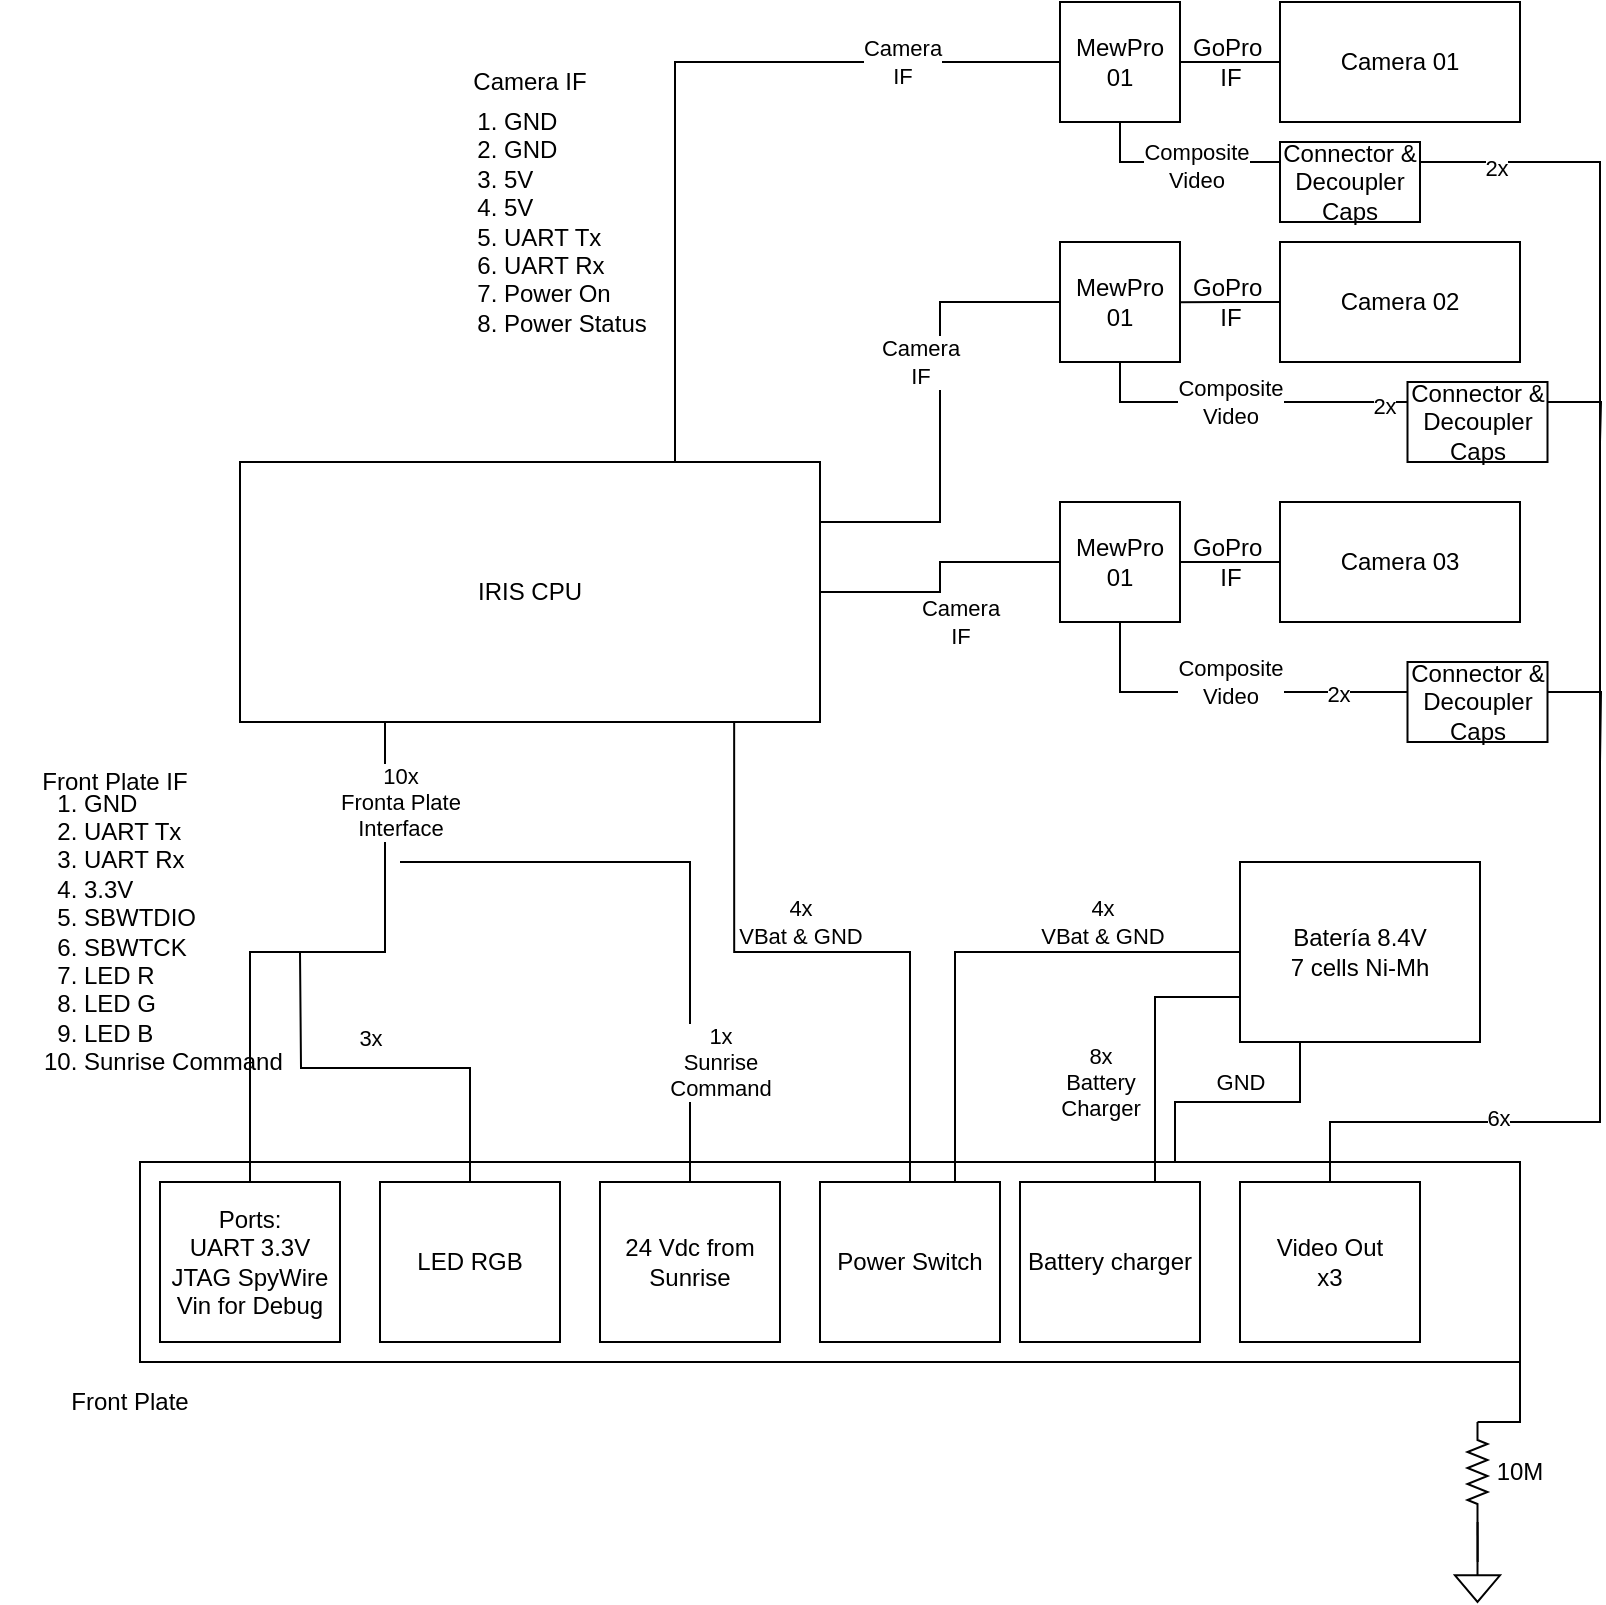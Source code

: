 <mxfile version="14.4.3" type="device"><diagram id="aG07aOSPB5FOVcd-KRWN" name="Page-1"><mxGraphModel dx="1422" dy="942" grid="1" gridSize="10" guides="1" tooltips="1" connect="1" arrows="1" fold="1" page="1" pageScale="1" pageWidth="827" pageHeight="1169" math="0" shadow="0"><root><mxCell id="0"/><mxCell id="1" parent="0"/><mxCell id="qnO0M9vhLuhcUMvix3AC-12" value="" style="rounded=0;whiteSpace=wrap;html=1;" parent="1" vertex="1"><mxGeometry x="70" y="690" width="690" height="100" as="geometry"/></mxCell><mxCell id="qnO0M9vhLuhcUMvix3AC-1" value="IRIS CPU" style="rounded=0;whiteSpace=wrap;html=1;" parent="1" vertex="1"><mxGeometry x="120" y="340" width="290" height="130" as="geometry"/></mxCell><mxCell id="qnO0M9vhLuhcUMvix3AC-55" style="edgeStyle=orthogonalEdgeStyle;rounded=0;orthogonalLoop=1;jettySize=auto;html=1;exitX=0;exitY=0.5;exitDx=0;exitDy=0;entryX=1;entryY=0.5;entryDx=0;entryDy=0;endArrow=none;endFill=0;" parent="1" source="qnO0M9vhLuhcUMvix3AC-3" target="qnO0M9vhLuhcUMvix3AC-54" edge="1"><mxGeometry relative="1" as="geometry"/></mxCell><mxCell id="qnO0M9vhLuhcUMvix3AC-3" value="Camera 01" style="rounded=0;whiteSpace=wrap;html=1;" parent="1" vertex="1"><mxGeometry x="640" y="110" width="120" height="60" as="geometry"/></mxCell><mxCell id="qnO0M9vhLuhcUMvix3AC-74" style="edgeStyle=orthogonalEdgeStyle;rounded=0;orthogonalLoop=1;jettySize=auto;html=1;entryX=0.979;entryY=0.503;entryDx=0;entryDy=0;entryPerimeter=0;endArrow=none;endFill=0;" parent="1" source="qnO0M9vhLuhcUMvix3AC-4" target="qnO0M9vhLuhcUMvix3AC-68" edge="1"><mxGeometry relative="1" as="geometry"/></mxCell><mxCell id="qnO0M9vhLuhcUMvix3AC-4" value="Camera 02" style="rounded=0;whiteSpace=wrap;html=1;" parent="1" vertex="1"><mxGeometry x="640" y="230" width="120" height="60" as="geometry"/></mxCell><mxCell id="qnO0M9vhLuhcUMvix3AC-76" style="edgeStyle=orthogonalEdgeStyle;rounded=0;orthogonalLoop=1;jettySize=auto;html=1;entryX=1;entryY=0.5;entryDx=0;entryDy=0;endArrow=none;endFill=0;" parent="1" source="qnO0M9vhLuhcUMvix3AC-5" target="qnO0M9vhLuhcUMvix3AC-70" edge="1"><mxGeometry relative="1" as="geometry"/></mxCell><mxCell id="qnO0M9vhLuhcUMvix3AC-5" value="Camera 03" style="rounded=0;whiteSpace=wrap;html=1;" parent="1" vertex="1"><mxGeometry x="640" y="360" width="120" height="60" as="geometry"/></mxCell><mxCell id="qnO0M9vhLuhcUMvix3AC-17" style="edgeStyle=orthogonalEdgeStyle;rounded=0;orthogonalLoop=1;jettySize=auto;html=1;exitX=0;exitY=0.5;exitDx=0;exitDy=0;entryX=0.75;entryY=0;entryDx=0;entryDy=0;endArrow=none;endFill=0;" parent="1" source="qnO0M9vhLuhcUMvix3AC-6" target="qnO0M9vhLuhcUMvix3AC-11" edge="1"><mxGeometry relative="1" as="geometry"/></mxCell><mxCell id="qnO0M9vhLuhcUMvix3AC-21" value="4x&lt;br&gt;VBat &amp;amp; GND" style="edgeLabel;html=1;align=center;verticalAlign=middle;resizable=0;points=[];" parent="qnO0M9vhLuhcUMvix3AC-17" vertex="1" connectable="0"><mxGeometry x="-0.32" y="2" relative="1" as="geometry"><mxPoint x="18" y="-17" as="offset"/></mxGeometry></mxCell><mxCell id="qnO0M9vhLuhcUMvix3AC-63" style="edgeStyle=orthogonalEdgeStyle;rounded=0;orthogonalLoop=1;jettySize=auto;html=1;exitX=0.25;exitY=1;exitDx=0;exitDy=0;entryX=0.75;entryY=0;entryDx=0;entryDy=0;endArrow=none;endFill=0;" parent="1" source="qnO0M9vhLuhcUMvix3AC-6" target="qnO0M9vhLuhcUMvix3AC-12" edge="1"><mxGeometry relative="1" as="geometry"/></mxCell><mxCell id="qnO0M9vhLuhcUMvix3AC-64" value="GND" style="edgeLabel;html=1;align=center;verticalAlign=middle;resizable=0;points=[];" parent="qnO0M9vhLuhcUMvix3AC-63" vertex="1" connectable="0"><mxGeometry x="-0.292" y="1" relative="1" as="geometry"><mxPoint x="-16.67" y="-11" as="offset"/></mxGeometry></mxCell><mxCell id="qnO0M9vhLuhcUMvix3AC-6" value="Batería 8.4V&lt;br&gt;7 cells Ni-Mh" style="rounded=0;whiteSpace=wrap;html=1;" parent="1" vertex="1"><mxGeometry x="620" y="540" width="120" height="90" as="geometry"/></mxCell><mxCell id="qnO0M9vhLuhcUMvix3AC-24" value="" style="edgeStyle=orthogonalEdgeStyle;rounded=0;orthogonalLoop=1;jettySize=auto;html=1;exitX=0.5;exitY=0;exitDx=0;exitDy=0;entryX=0.25;entryY=1;entryDx=0;entryDy=0;endArrow=none;endFill=0;" parent="1" source="qnO0M9vhLuhcUMvix3AC-8" target="qnO0M9vhLuhcUMvix3AC-1" edge="1"><mxGeometry x="0.396" y="-83" relative="1" as="geometry"><mxPoint as="offset"/></mxGeometry></mxCell><mxCell id="qnO0M9vhLuhcUMvix3AC-25" value="10x&lt;br&gt;Fronta Plate&lt;br&gt;Interface" style="edgeLabel;html=1;align=center;verticalAlign=middle;resizable=0;points=[];" parent="qnO0M9vhLuhcUMvix3AC-24" vertex="1" connectable="0"><mxGeometry x="-0.41" y="-5" relative="1" as="geometry"><mxPoint x="70" y="-102" as="offset"/></mxGeometry></mxCell><mxCell id="qnO0M9vhLuhcUMvix3AC-8" value="Ports: &lt;br&gt;UART 3.3V &lt;br&gt;JTAG SpyWire&lt;br&gt;Vin for Debug" style="rounded=0;whiteSpace=wrap;html=1;" parent="1" vertex="1"><mxGeometry x="80" y="700" width="90" height="80" as="geometry"/></mxCell><mxCell id="qnO0M9vhLuhcUMvix3AC-23" style="edgeStyle=orthogonalEdgeStyle;rounded=0;orthogonalLoop=1;jettySize=auto;html=1;exitX=0.5;exitY=0;exitDx=0;exitDy=0;endArrow=none;endFill=0;" parent="1" source="qnO0M9vhLuhcUMvix3AC-9" edge="1"><mxGeometry relative="1" as="geometry"><mxPoint x="150" y="585" as="targetPoint"/></mxGeometry></mxCell><mxCell id="qnO0M9vhLuhcUMvix3AC-26" value="3x" style="edgeLabel;html=1;align=center;verticalAlign=middle;resizable=0;points=[];" parent="qnO0M9vhLuhcUMvix3AC-23" vertex="1" connectable="0"><mxGeometry x="-0.09" y="-1" relative="1" as="geometry"><mxPoint x="-16" y="-14" as="offset"/></mxGeometry></mxCell><mxCell id="qnO0M9vhLuhcUMvix3AC-9" value="LED RGB" style="rounded=0;whiteSpace=wrap;html=1;" parent="1" vertex="1"><mxGeometry x="190" y="700" width="90" height="80" as="geometry"/></mxCell><mxCell id="qnO0M9vhLuhcUMvix3AC-19" style="edgeStyle=orthogonalEdgeStyle;rounded=0;orthogonalLoop=1;jettySize=auto;html=1;exitX=0.75;exitY=0;exitDx=0;exitDy=0;entryX=0;entryY=0.75;entryDx=0;entryDy=0;endArrow=none;endFill=0;" parent="1" source="qnO0M9vhLuhcUMvix3AC-10" target="qnO0M9vhLuhcUMvix3AC-6" edge="1"><mxGeometry relative="1" as="geometry"/></mxCell><mxCell id="qnO0M9vhLuhcUMvix3AC-20" value="8x&lt;br&gt;Battery &lt;br&gt;Charger" style="edgeLabel;html=1;align=center;verticalAlign=middle;resizable=0;points=[];" parent="qnO0M9vhLuhcUMvix3AC-19" vertex="1" connectable="0"><mxGeometry x="-0.475" relative="1" as="geometry"><mxPoint x="-27.5" y="-15" as="offset"/></mxGeometry></mxCell><mxCell id="qnO0M9vhLuhcUMvix3AC-10" value="Battery charger" style="rounded=0;whiteSpace=wrap;html=1;" parent="1" vertex="1"><mxGeometry x="510" y="700" width="90" height="80" as="geometry"/></mxCell><mxCell id="qnO0M9vhLuhcUMvix3AC-18" style="edgeStyle=orthogonalEdgeStyle;rounded=0;orthogonalLoop=1;jettySize=auto;html=1;exitX=0.5;exitY=0;exitDx=0;exitDy=0;entryX=0.852;entryY=1.004;entryDx=0;entryDy=0;entryPerimeter=0;endArrow=none;endFill=0;" parent="1" source="qnO0M9vhLuhcUMvix3AC-11" target="qnO0M9vhLuhcUMvix3AC-1" edge="1"><mxGeometry relative="1" as="geometry"/></mxCell><mxCell id="qnO0M9vhLuhcUMvix3AC-22" value="&lt;span style=&quot;color: rgba(0 , 0 , 0 , 0) ; font-family: monospace ; font-size: 0px ; background-color: rgb(248 , 249 , 250)&quot;&gt;1%3CmxGraphModel%3E%3Croot%3E%3CmxCell%20id%3D%220%22%2F%3E%3CmxCell%20id%3D%221%22%20parent%3D%220%22%2F%3E%3CmxCell%20id%3D%222%22%20value%3D%221x%26lt%3Bbr%26gt%3BVBat%22%20style%3D%22edgeLabel%3Bhtml%3D1%3Balign%3Dcenter%3BverticalAlign%3Dmiddle%3Bresizable%3D0%3Bpoints%3D%5B%5D%3B%22%20vertex%3D%221%22%20connectable%3D%220%22%20parent%3D%221%22%3E%3CmxGeometry%20x%3D%22550%22%20y%3D%22570%22%20as%3D%22geometry%22%2F%3E%3C%2FmxCell%3E%3C%2Froot%3E%3C%2FmxGraphModel%3E&lt;/span&gt;&lt;span style=&quot;color: rgba(0 , 0 , 0 , 0) ; font-family: monospace ; font-size: 0px ; background-color: rgb(248 , 249 , 250)&quot;&gt;%3CmxGraphModel%3E%3Croot%3E%3CmxCell%20id%3D%220%22%2F%3E%3CmxCell%20id%3D%221%22%20parent%3D%220%22%2F%3E%3CmxCell%20id%3D%222%22%20value%3D%221x%26lt%3Bbr%26gt%3BVBat%22%20style%3D%22edgeLabel%3Bhtml%3D1%3Balign%3Dcenter%3BverticalAlign%3Dmiddle%3Bresizable%3D0%3Bpoints%3D%5B%5D%3B%22%20vertex%3D%221%22%20connectable%3D%220%22%20parent%3D%221%22%3E%3CmxGeometry%20x%3D%22550%22%20y%3D%22570%22%20as%3D%22geometry%22%2F%3E%3C%2FmxCell%3E%3C%2Froot%3E%3C%2FmxGraphModel%3E1x VBat&lt;/span&gt;" style="edgeLabel;html=1;align=center;verticalAlign=middle;resizable=0;points=[];" parent="qnO0M9vhLuhcUMvix3AC-18" vertex="1" connectable="0"><mxGeometry x="0.155" y="-1" relative="1" as="geometry"><mxPoint x="43" y="-14" as="offset"/></mxGeometry></mxCell><mxCell id="qnO0M9vhLuhcUMvix3AC-49" value="4x&lt;br&gt;VBat &amp;amp; GND" style="edgeLabel;html=1;align=center;verticalAlign=middle;resizable=0;points=[];" parent="qnO0M9vhLuhcUMvix3AC-18" vertex="1" connectable="0"><mxGeometry x="-0.078" y="3" relative="1" as="geometry"><mxPoint x="-24" y="-18" as="offset"/></mxGeometry></mxCell><mxCell id="qnO0M9vhLuhcUMvix3AC-11" value="Power Switch" style="rounded=0;whiteSpace=wrap;html=1;" parent="1" vertex="1"><mxGeometry x="410" y="700" width="90" height="80" as="geometry"/></mxCell><mxCell id="qnO0M9vhLuhcUMvix3AC-13" value="Front Plate" style="text;html=1;strokeColor=none;fillColor=none;align=center;verticalAlign=middle;whiteSpace=wrap;rounded=0;" parent="1" vertex="1"><mxGeometry x="25" y="800" width="80" height="20" as="geometry"/></mxCell><mxCell id="qnO0M9vhLuhcUMvix3AC-29" value="1x&lt;br&gt;Sunrise&lt;br&gt;Command" style="edgeStyle=orthogonalEdgeStyle;rounded=0;orthogonalLoop=1;jettySize=auto;html=1;exitX=0.5;exitY=0;exitDx=0;exitDy=0;endArrow=none;endFill=0;" parent="1" source="qnO0M9vhLuhcUMvix3AC-28" edge="1"><mxGeometry x="-0.607" y="-15" relative="1" as="geometry"><mxPoint x="200" y="540" as="targetPoint"/><Array as="points"><mxPoint x="345" y="540"/></Array><mxPoint as="offset"/></mxGeometry></mxCell><mxCell id="qnO0M9vhLuhcUMvix3AC-28" value="24 Vdc from Sunrise" style="rounded=0;whiteSpace=wrap;html=1;" parent="1" vertex="1"><mxGeometry x="300" y="700" width="90" height="80" as="geometry"/></mxCell><mxCell id="qnO0M9vhLuhcUMvix3AC-45" value="" style="pointerEvents=1;verticalLabelPosition=bottom;shadow=0;dashed=0;align=center;html=1;verticalAlign=top;shape=mxgraph.electrical.signal_sources.signal_ground;" parent="1" vertex="1"><mxGeometry x="727.5" y="890" width="22.5" height="20" as="geometry"/></mxCell><mxCell id="qnO0M9vhLuhcUMvix3AC-47" style="edgeStyle=orthogonalEdgeStyle;rounded=0;orthogonalLoop=1;jettySize=auto;html=1;exitX=1;exitY=0.5;exitDx=0;exitDy=0;exitPerimeter=0;endArrow=none;endFill=0;" parent="1" source="qnO0M9vhLuhcUMvix3AC-46" target="qnO0M9vhLuhcUMvix3AC-45" edge="1"><mxGeometry relative="1" as="geometry"/></mxCell><mxCell id="qnO0M9vhLuhcUMvix3AC-48" style="edgeStyle=orthogonalEdgeStyle;rounded=0;orthogonalLoop=1;jettySize=auto;html=1;exitX=0;exitY=0.5;exitDx=0;exitDy=0;exitPerimeter=0;entryX=1;entryY=1;entryDx=0;entryDy=0;endArrow=none;endFill=0;" parent="1" source="qnO0M9vhLuhcUMvix3AC-46" target="qnO0M9vhLuhcUMvix3AC-12" edge="1"><mxGeometry relative="1" as="geometry"/></mxCell><mxCell id="qnO0M9vhLuhcUMvix3AC-61" value="" style="edgeStyle=orthogonalEdgeStyle;rounded=0;orthogonalLoop=1;jettySize=auto;html=1;endArrow=none;endFill=0;" parent="1" source="qnO0M9vhLuhcUMvix3AC-46" target="qnO0M9vhLuhcUMvix3AC-45" edge="1"><mxGeometry relative="1" as="geometry"/></mxCell><mxCell id="qnO0M9vhLuhcUMvix3AC-46" value="" style="pointerEvents=1;verticalLabelPosition=bottom;shadow=0;dashed=0;align=center;html=1;verticalAlign=top;shape=mxgraph.electrical.resistors.resistor_2;direction=south;" parent="1" vertex="1"><mxGeometry x="733.75" y="820" width="10" height="50" as="geometry"/></mxCell><mxCell id="qnO0M9vhLuhcUMvix3AC-57" style="edgeStyle=orthogonalEdgeStyle;rounded=0;orthogonalLoop=1;jettySize=auto;html=1;exitX=0;exitY=0.5;exitDx=0;exitDy=0;entryX=0.75;entryY=0;entryDx=0;entryDy=0;endArrow=none;endFill=0;" parent="1" source="qnO0M9vhLuhcUMvix3AC-54" target="qnO0M9vhLuhcUMvix3AC-1" edge="1"><mxGeometry relative="1" as="geometry"/></mxCell><mxCell id="qnO0M9vhLuhcUMvix3AC-58" value="Camera&lt;br&gt;IF" style="edgeLabel;html=1;align=center;verticalAlign=middle;resizable=0;points=[];" parent="qnO0M9vhLuhcUMvix3AC-57" vertex="1" connectable="0"><mxGeometry x="-0.476" y="1" relative="1" as="geometry"><mxPoint x="23.43" y="-1" as="offset"/></mxGeometry></mxCell><mxCell id="qnO0M9vhLuhcUMvix3AC-66" style="edgeStyle=orthogonalEdgeStyle;rounded=0;orthogonalLoop=1;jettySize=auto;html=1;exitX=0.5;exitY=1;exitDx=0;exitDy=0;endArrow=none;endFill=0;" parent="1" source="qnO0M9vhLuhcUMvix3AC-54" target="qnO0M9vhLuhcUMvix3AC-65" edge="1"><mxGeometry relative="1" as="geometry"><Array as="points"><mxPoint x="560" y="190"/><mxPoint x="800" y="190"/><mxPoint x="800" y="670"/><mxPoint x="665" y="670"/></Array></mxGeometry></mxCell><mxCell id="qnO0M9vhLuhcUMvix3AC-67" value="Composite &lt;br&gt;Video" style="edgeLabel;html=1;align=center;verticalAlign=middle;resizable=0;points=[];" parent="qnO0M9vhLuhcUMvix3AC-66" vertex="1" connectable="0"><mxGeometry x="-0.873" y="-2" relative="1" as="geometry"><mxPoint as="offset"/></mxGeometry></mxCell><mxCell id="qnO0M9vhLuhcUMvix3AC-81" value="2x" style="edgeLabel;html=1;align=center;verticalAlign=middle;resizable=0;points=[];" parent="qnO0M9vhLuhcUMvix3AC-66" vertex="1" connectable="0"><mxGeometry x="-0.54" y="-3" relative="1" as="geometry"><mxPoint as="offset"/></mxGeometry></mxCell><mxCell id="qnO0M9vhLuhcUMvix3AC-82" value="6x" style="edgeLabel;html=1;align=center;verticalAlign=middle;resizable=0;points=[];" parent="qnO0M9vhLuhcUMvix3AC-66" vertex="1" connectable="0"><mxGeometry x="0.748" y="-2" relative="1" as="geometry"><mxPoint as="offset"/></mxGeometry></mxCell><mxCell id="qnO0M9vhLuhcUMvix3AC-54" value="MewPro 01" style="rounded=0;whiteSpace=wrap;html=1;" parent="1" vertex="1"><mxGeometry x="530" y="110" width="60" height="60" as="geometry"/></mxCell><mxCell id="qnO0M9vhLuhcUMvix3AC-56" value="GoPro&amp;nbsp;&lt;br&gt;IF" style="text;html=1;align=center;verticalAlign=middle;resizable=0;points=[];autosize=1;" parent="1" vertex="1"><mxGeometry x="590" y="125" width="50" height="30" as="geometry"/></mxCell><mxCell id="qnO0M9vhLuhcUMvix3AC-60" value="&lt;ol&gt;&lt;li&gt;GND&lt;/li&gt;&lt;li&gt;UART Tx&lt;/li&gt;&lt;li&gt;UART Rx&lt;/li&gt;&lt;li&gt;3.3V&lt;/li&gt;&lt;li&gt;SBWTDIO&lt;/li&gt;&lt;li&gt;SBWTCK&lt;/li&gt;&lt;li&gt;LED R&lt;/li&gt;&lt;li&gt;LED G&lt;/li&gt;&lt;li&gt;LED B&lt;/li&gt;&lt;li&gt;Sunrise Command&lt;/li&gt;&lt;/ol&gt;" style="text;html=1;strokeColor=none;fillColor=none;align=left;verticalAlign=middle;whiteSpace=wrap;rounded=0;" parent="1" vertex="1"><mxGeometry y="510" width="150" height="130" as="geometry"/></mxCell><mxCell id="qnO0M9vhLuhcUMvix3AC-62" value="10M" style="text;html=1;strokeColor=none;fillColor=none;align=center;verticalAlign=middle;whiteSpace=wrap;rounded=0;" parent="1" vertex="1"><mxGeometry x="740" y="835" width="40" height="20" as="geometry"/></mxCell><mxCell id="qnO0M9vhLuhcUMvix3AC-65" value="Video Out&lt;br&gt;x3" style="rounded=0;whiteSpace=wrap;html=1;" parent="1" vertex="1"><mxGeometry x="620" y="700" width="90" height="80" as="geometry"/></mxCell><mxCell id="qnO0M9vhLuhcUMvix3AC-72" value="Camera&lt;br&gt;IF" style="edgeStyle=orthogonalEdgeStyle;rounded=0;orthogonalLoop=1;jettySize=auto;html=1;exitX=0;exitY=0.5;exitDx=0;exitDy=0;entryX=1;entryY=0.25;entryDx=0;entryDy=0;endArrow=none;endFill=0;" parent="1" source="qnO0M9vhLuhcUMvix3AC-68" target="qnO0M9vhLuhcUMvix3AC-1" edge="1"><mxGeometry x="-0.226" y="-10" relative="1" as="geometry"><Array as="points"><mxPoint x="470" y="260"/><mxPoint x="470" y="370"/><mxPoint x="410" y="370"/></Array><mxPoint as="offset"/></mxGeometry></mxCell><mxCell id="qnO0M9vhLuhcUMvix3AC-77" style="edgeStyle=orthogonalEdgeStyle;rounded=0;orthogonalLoop=1;jettySize=auto;html=1;exitX=0.5;exitY=1;exitDx=0;exitDy=0;endArrow=none;endFill=0;" parent="1" source="qnO0M9vhLuhcUMvix3AC-68" edge="1"><mxGeometry relative="1" as="geometry"><mxPoint x="800" y="330" as="targetPoint"/></mxGeometry></mxCell><mxCell id="qnO0M9vhLuhcUMvix3AC-80" value="2x" style="edgeLabel;html=1;align=center;verticalAlign=middle;resizable=0;points=[];" parent="qnO0M9vhLuhcUMvix3AC-77" vertex="1" connectable="0"><mxGeometry x="0.079" y="-2" relative="1" as="geometry"><mxPoint as="offset"/></mxGeometry></mxCell><mxCell id="qnO0M9vhLuhcUMvix3AC-68" value="MewPro 01" style="rounded=0;whiteSpace=wrap;html=1;" parent="1" vertex="1"><mxGeometry x="530" y="230" width="60" height="60" as="geometry"/></mxCell><mxCell id="qnO0M9vhLuhcUMvix3AC-69" value="GoPro&amp;nbsp;&lt;br&gt;IF" style="text;html=1;align=center;verticalAlign=middle;resizable=0;points=[];autosize=1;" parent="1" vertex="1"><mxGeometry x="590" y="245" width="50" height="30" as="geometry"/></mxCell><mxCell id="qnO0M9vhLuhcUMvix3AC-73" value="Camera&lt;br&gt;IF" style="edgeStyle=orthogonalEdgeStyle;rounded=0;orthogonalLoop=1;jettySize=auto;html=1;exitX=0;exitY=0.5;exitDx=0;exitDy=0;entryX=1;entryY=0.5;entryDx=0;entryDy=0;endArrow=none;endFill=0;" parent="1" source="qnO0M9vhLuhcUMvix3AC-70" target="qnO0M9vhLuhcUMvix3AC-1" edge="1"><mxGeometry x="0.111" y="18" relative="1" as="geometry"><mxPoint x="10" y="-3" as="offset"/></mxGeometry></mxCell><mxCell id="qnO0M9vhLuhcUMvix3AC-78" style="edgeStyle=orthogonalEdgeStyle;rounded=0;orthogonalLoop=1;jettySize=auto;html=1;exitX=0.5;exitY=1;exitDx=0;exitDy=0;endArrow=none;endFill=0;" parent="1" source="qnO0M9vhLuhcUMvix3AC-70" edge="1"><mxGeometry relative="1" as="geometry"><mxPoint x="800" y="490" as="targetPoint"/></mxGeometry></mxCell><mxCell id="qnO0M9vhLuhcUMvix3AC-79" value="2x" style="edgeLabel;html=1;align=center;verticalAlign=middle;resizable=0;points=[];" parent="qnO0M9vhLuhcUMvix3AC-78" vertex="1" connectable="0"><mxGeometry x="-0.077" y="-1" relative="1" as="geometry"><mxPoint as="offset"/></mxGeometry></mxCell><mxCell id="qnO0M9vhLuhcUMvix3AC-70" value="MewPro 01" style="rounded=0;whiteSpace=wrap;html=1;" parent="1" vertex="1"><mxGeometry x="530" y="360" width="60" height="60" as="geometry"/></mxCell><mxCell id="qnO0M9vhLuhcUMvix3AC-71" value="GoPro&amp;nbsp;&lt;br&gt;IF" style="text;html=1;align=center;verticalAlign=middle;resizable=0;points=[];autosize=1;" parent="1" vertex="1"><mxGeometry x="590" y="375" width="50" height="30" as="geometry"/></mxCell><mxCell id="qnO0M9vhLuhcUMvix3AC-83" value="Front Plate IF" style="text;html=1;strokeColor=none;fillColor=none;align=center;verticalAlign=middle;whiteSpace=wrap;rounded=0;" parent="1" vertex="1"><mxGeometry x="20" y="490" width="75" height="20" as="geometry"/></mxCell><mxCell id="qnO0M9vhLuhcUMvix3AC-84" value="&lt;ol&gt;&lt;li&gt;GND&lt;/li&gt;&lt;li&gt;GND&lt;/li&gt;&lt;li&gt;5V&lt;/li&gt;&lt;li&gt;5V&lt;/li&gt;&lt;li&gt;UART Tx&lt;/li&gt;&lt;li&gt;UART Rx&lt;/li&gt;&lt;li&gt;Power On&lt;/li&gt;&lt;li&gt;Power Status&lt;/li&gt;&lt;/ol&gt;" style="text;html=1;strokeColor=none;fillColor=none;align=left;verticalAlign=middle;whiteSpace=wrap;rounded=0;" parent="1" vertex="1"><mxGeometry x="210" y="180" width="120" height="80" as="geometry"/></mxCell><mxCell id="qnO0M9vhLuhcUMvix3AC-85" value="Camera IF" style="text;html=1;strokeColor=none;fillColor=none;align=center;verticalAlign=middle;whiteSpace=wrap;rounded=0;" parent="1" vertex="1"><mxGeometry x="230" y="140" width="70" height="20" as="geometry"/></mxCell><mxCell id="qnO0M9vhLuhcUMvix3AC-88" value="Composite &lt;br&gt;Video" style="edgeLabel;html=1;align=center;verticalAlign=middle;resizable=0;points=[];" parent="1" vertex="1" connectable="0"><mxGeometry x="615" y="310" as="geometry"/></mxCell><mxCell id="qnO0M9vhLuhcUMvix3AC-89" value="Composite &lt;br&gt;Video" style="edgeLabel;html=1;align=center;verticalAlign=middle;resizable=0;points=[];" parent="1" vertex="1" connectable="0"><mxGeometry x="615" y="450" as="geometry"/></mxCell><mxCell id="qnO0M9vhLuhcUMvix3AC-91" value="Connector &amp;amp; Decoupler Caps" style="rounded=0;whiteSpace=wrap;html=1;" parent="1" vertex="1"><mxGeometry x="640" y="180" width="70" height="40" as="geometry"/></mxCell><mxCell id="qnO0M9vhLuhcUMvix3AC-92" value="Connector &amp;amp; Decoupler Caps" style="rounded=0;whiteSpace=wrap;html=1;" parent="1" vertex="1"><mxGeometry x="703.75" y="300" width="70" height="40" as="geometry"/></mxCell><mxCell id="qnO0M9vhLuhcUMvix3AC-93" value="Connector &amp;amp; Decoupler Caps" style="rounded=0;whiteSpace=wrap;html=1;" parent="1" vertex="1"><mxGeometry x="703.75" y="440" width="70" height="40" as="geometry"/></mxCell></root></mxGraphModel></diagram></mxfile>